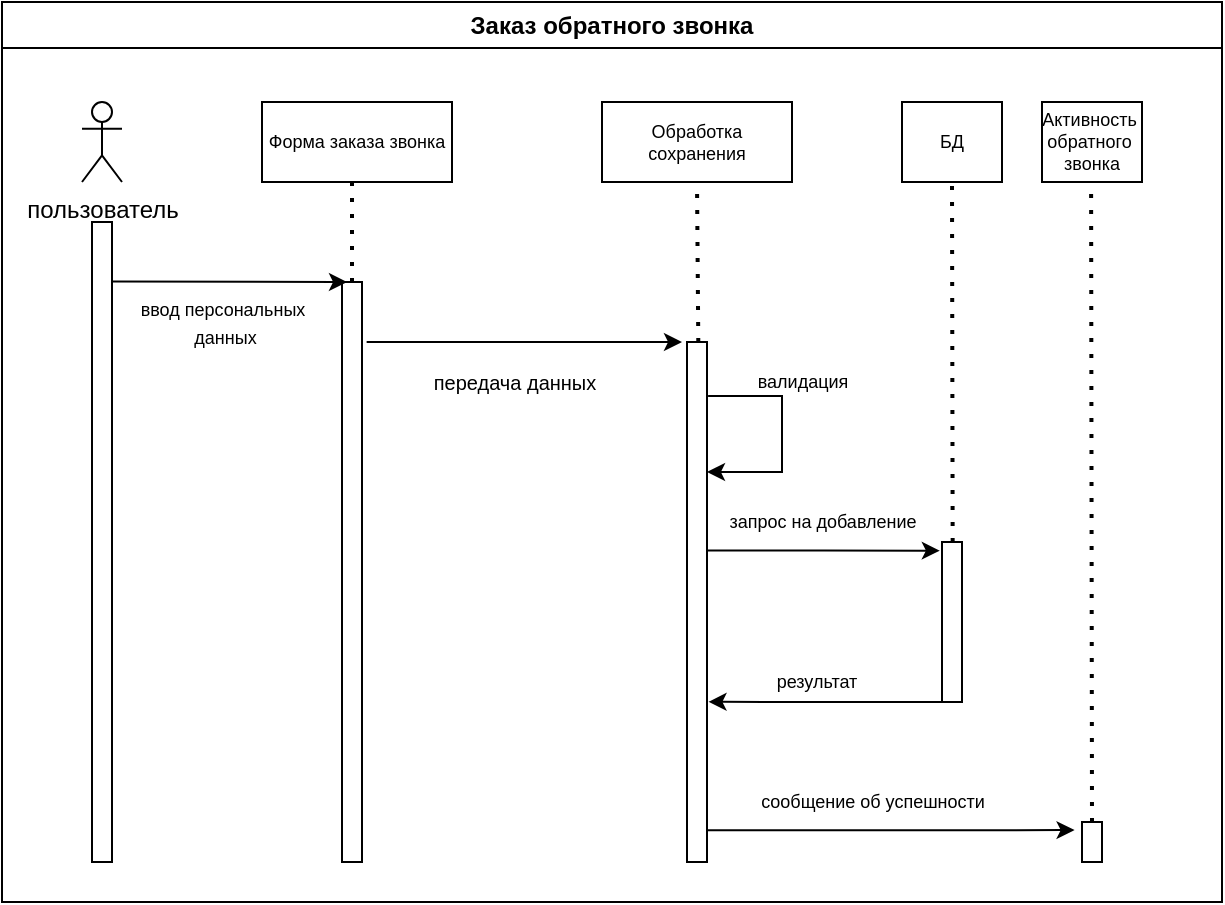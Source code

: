 <mxfile version="20.8.10" type="device"><diagram name="Страница 1" id="w5C-3l1g4xnWXrhh9h5H"><mxGraphModel dx="629" dy="1103" grid="1" gridSize="10" guides="1" tooltips="1" connect="1" arrows="1" fold="1" page="1" pageScale="1" pageWidth="827" pageHeight="1169" math="0" shadow="0"><root><mxCell id="0"/><mxCell id="1" parent="0"/><mxCell id="C6byJx5HO7HZZRDNAh8b-1" value="Заказ обратного звонка" style="swimlane;whiteSpace=wrap;html=1;" vertex="1" parent="1"><mxGeometry x="50" y="90" width="610" height="450" as="geometry"/></mxCell><mxCell id="C6byJx5HO7HZZRDNAh8b-2" value="пользователь" style="shape=umlActor;verticalLabelPosition=bottom;verticalAlign=top;html=1;outlineConnect=0;" vertex="1" parent="C6byJx5HO7HZZRDNAh8b-1"><mxGeometry x="40" y="50" width="20" height="40" as="geometry"/></mxCell><mxCell id="C6byJx5HO7HZZRDNAh8b-3" value="" style="rounded=0;whiteSpace=wrap;html=1;" vertex="1" parent="C6byJx5HO7HZZRDNAh8b-1"><mxGeometry x="45" y="110" width="10" height="320" as="geometry"/></mxCell><mxCell id="C6byJx5HO7HZZRDNAh8b-5" value="" style="rounded=0;whiteSpace=wrap;html=1;" vertex="1" parent="C6byJx5HO7HZZRDNAh8b-1"><mxGeometry x="170" y="140" width="10" height="290" as="geometry"/></mxCell><mxCell id="C6byJx5HO7HZZRDNAh8b-6" value="&lt;font style=&quot;font-size: 9px;&quot;&gt;ввод персональных&lt;br&gt;&amp;nbsp;данных&lt;/font&gt;" style="endArrow=classic;html=1;rounded=0;entryX=0.25;entryY=0;entryDx=0;entryDy=0;exitX=0.982;exitY=0.093;exitDx=0;exitDy=0;exitPerimeter=0;" edge="1" parent="C6byJx5HO7HZZRDNAh8b-1" source="C6byJx5HO7HZZRDNAh8b-3" target="C6byJx5HO7HZZRDNAh8b-5"><mxGeometry x="-0.061" y="-20" width="50" height="50" relative="1" as="geometry"><mxPoint x="60" y="140" as="sourcePoint"/><mxPoint x="140" y="130" as="targetPoint"/><mxPoint as="offset"/></mxGeometry></mxCell><mxCell id="C6byJx5HO7HZZRDNAh8b-7" value="Форма заказа звонка" style="rounded=0;whiteSpace=wrap;html=1;fontSize=9;" vertex="1" parent="C6byJx5HO7HZZRDNAh8b-1"><mxGeometry x="130" y="50" width="95" height="40" as="geometry"/></mxCell><mxCell id="C6byJx5HO7HZZRDNAh8b-9" value="" style="endArrow=none;dashed=1;html=1;dashPattern=1 3;strokeWidth=2;rounded=0;fontSize=9;exitX=0.5;exitY=0;exitDx=0;exitDy=0;" edge="1" parent="C6byJx5HO7HZZRDNAh8b-1" source="C6byJx5HO7HZZRDNAh8b-5"><mxGeometry width="50" height="50" relative="1" as="geometry"><mxPoint x="200" y="170" as="sourcePoint"/><mxPoint x="175" y="90" as="targetPoint"/></mxGeometry></mxCell><mxCell id="C6byJx5HO7HZZRDNAh8b-10" value="Обработка сохранения" style="rounded=0;whiteSpace=wrap;html=1;fontSize=9;" vertex="1" parent="C6byJx5HO7HZZRDNAh8b-1"><mxGeometry x="300" y="50" width="95" height="40" as="geometry"/></mxCell><mxCell id="C6byJx5HO7HZZRDNAh8b-17" value="запрос на добавление" style="edgeStyle=orthogonalEdgeStyle;rounded=0;orthogonalLoop=1;jettySize=auto;html=1;entryX=-0.109;entryY=0.054;entryDx=0;entryDy=0;entryPerimeter=0;fontSize=9;" edge="1" parent="C6byJx5HO7HZZRDNAh8b-1" source="C6byJx5HO7HZZRDNAh8b-11" target="C6byJx5HO7HZZRDNAh8b-16"><mxGeometry x="-0.012" y="14" relative="1" as="geometry"><Array as="points"><mxPoint x="411" y="274"/></Array><mxPoint as="offset"/></mxGeometry></mxCell><mxCell id="C6byJx5HO7HZZRDNAh8b-23" value="сообщение об успешности" style="edgeStyle=orthogonalEdgeStyle;rounded=0;orthogonalLoop=1;jettySize=auto;html=1;exitX=1;exitY=1;exitDx=0;exitDy=0;entryX=-0.371;entryY=0.203;entryDx=0;entryDy=0;entryPerimeter=0;fontSize=9;" edge="1" parent="C6byJx5HO7HZZRDNAh8b-1" source="C6byJx5HO7HZZRDNAh8b-11" target="C6byJx5HO7HZZRDNAh8b-21"><mxGeometry x="-0.015" y="14" relative="1" as="geometry"><Array as="points"><mxPoint x="352" y="414"/></Array><mxPoint as="offset"/></mxGeometry></mxCell><mxCell id="C6byJx5HO7HZZRDNAh8b-11" value="" style="rounded=0;whiteSpace=wrap;html=1;" vertex="1" parent="C6byJx5HO7HZZRDNAh8b-1"><mxGeometry x="342.5" y="170" width="10" height="260" as="geometry"/></mxCell><mxCell id="C6byJx5HO7HZZRDNAh8b-12" value="&lt;font size=&quot;1&quot;&gt;передача данных&lt;/font&gt;" style="endArrow=classic;html=1;rounded=0;exitX=0.982;exitY=0.093;exitDx=0;exitDy=0;exitPerimeter=0;" edge="1" parent="C6byJx5HO7HZZRDNAh8b-1"><mxGeometry x="-0.061" y="-20" width="50" height="50" relative="1" as="geometry"><mxPoint x="182.32" y="170" as="sourcePoint"/><mxPoint x="340" y="170" as="targetPoint"/><mxPoint as="offset"/></mxGeometry></mxCell><mxCell id="C6byJx5HO7HZZRDNAh8b-13" value="" style="endArrow=none;dashed=1;html=1;dashPattern=1 3;strokeWidth=2;rounded=0;fontSize=9;entryX=0.5;entryY=1;entryDx=0;entryDy=0;exitX=0.5;exitY=0;exitDx=0;exitDy=0;" edge="1" parent="C6byJx5HO7HZZRDNAh8b-1" target="C6byJx5HO7HZZRDNAh8b-10"><mxGeometry width="50" height="50" relative="1" as="geometry"><mxPoint x="348.15" y="170" as="sourcePoint"/><mxPoint x="346.85" y="121.44" as="targetPoint"/></mxGeometry></mxCell><mxCell id="C6byJx5HO7HZZRDNAh8b-14" value="валидация" style="endArrow=classic;html=1;rounded=0;fontSize=9;exitX=1.055;exitY=0.104;exitDx=0;exitDy=0;exitPerimeter=0;entryX=1;entryY=0.25;entryDx=0;entryDy=0;" edge="1" parent="C6byJx5HO7HZZRDNAh8b-1" source="C6byJx5HO7HZZRDNAh8b-11" target="C6byJx5HO7HZZRDNAh8b-11"><mxGeometry x="-0.343" y="12" width="50" height="50" relative="1" as="geometry"><mxPoint x="370" y="240" as="sourcePoint"/><mxPoint x="390" y="230" as="targetPoint"/><Array as="points"><mxPoint x="390" y="197"/><mxPoint x="390" y="235"/></Array><mxPoint x="-2" y="-7" as="offset"/></mxGeometry></mxCell><mxCell id="C6byJx5HO7HZZRDNAh8b-15" value="БД" style="rounded=0;whiteSpace=wrap;html=1;fontSize=9;" vertex="1" parent="C6byJx5HO7HZZRDNAh8b-1"><mxGeometry x="450" y="50" width="50" height="40" as="geometry"/></mxCell><mxCell id="C6byJx5HO7HZZRDNAh8b-18" style="edgeStyle=orthogonalEdgeStyle;rounded=0;orthogonalLoop=1;jettySize=auto;html=1;exitX=0;exitY=1;exitDx=0;exitDy=0;entryX=1.076;entryY=0.692;entryDx=0;entryDy=0;entryPerimeter=0;fontSize=9;" edge="1" parent="C6byJx5HO7HZZRDNAh8b-1" source="C6byJx5HO7HZZRDNAh8b-16" target="C6byJx5HO7HZZRDNAh8b-11"><mxGeometry relative="1" as="geometry"><Array as="points"><mxPoint x="440" y="350"/><mxPoint x="440" y="350"/></Array></mxGeometry></mxCell><mxCell id="C6byJx5HO7HZZRDNAh8b-19" value="результат" style="edgeLabel;html=1;align=center;verticalAlign=middle;resizable=0;points=[];fontSize=9;" vertex="1" connectable="0" parent="C6byJx5HO7HZZRDNAh8b-18"><mxGeometry x="0.091" relative="1" as="geometry"><mxPoint y="-10" as="offset"/></mxGeometry></mxCell><mxCell id="C6byJx5HO7HZZRDNAh8b-16" value="" style="rounded=0;whiteSpace=wrap;html=1;" vertex="1" parent="C6byJx5HO7HZZRDNAh8b-1"><mxGeometry x="470" y="270" width="10" height="80" as="geometry"/></mxCell><mxCell id="C6byJx5HO7HZZRDNAh8b-20" value="" style="endArrow=none;dashed=1;html=1;dashPattern=1 3;strokeWidth=2;rounded=0;fontSize=9;entryX=0.5;entryY=1;entryDx=0;entryDy=0;exitX=0.5;exitY=0;exitDx=0;exitDy=0;" edge="1" parent="C6byJx5HO7HZZRDNAh8b-1" target="C6byJx5HO7HZZRDNAh8b-15"><mxGeometry width="50" height="50" relative="1" as="geometry"><mxPoint x="475.33" y="270" as="sourcePoint"/><mxPoint x="474.68" y="190" as="targetPoint"/></mxGeometry></mxCell><mxCell id="C6byJx5HO7HZZRDNAh8b-21" value="" style="rounded=0;whiteSpace=wrap;html=1;" vertex="1" parent="C6byJx5HO7HZZRDNAh8b-1"><mxGeometry x="540" y="410" width="10" height="20" as="geometry"/></mxCell><mxCell id="C6byJx5HO7HZZRDNAh8b-24" value="Активность&amp;nbsp;&lt;br&gt;обратного&amp;nbsp;&lt;br&gt;звонка" style="rounded=0;whiteSpace=wrap;html=1;fontSize=9;" vertex="1" parent="C6byJx5HO7HZZRDNAh8b-1"><mxGeometry x="520" y="50" width="50" height="40" as="geometry"/></mxCell><mxCell id="C6byJx5HO7HZZRDNAh8b-25" value="" style="endArrow=none;dashed=1;html=1;dashPattern=1 3;strokeWidth=2;rounded=0;fontSize=9;entryX=0.5;entryY=1;entryDx=0;entryDy=0;exitX=0.5;exitY=0;exitDx=0;exitDy=0;" edge="1" parent="C6byJx5HO7HZZRDNAh8b-1" source="C6byJx5HO7HZZRDNAh8b-21"><mxGeometry width="50" height="50" relative="1" as="geometry"><mxPoint x="544.88" y="270" as="sourcePoint"/><mxPoint x="544.55" y="90" as="targetPoint"/></mxGeometry></mxCell></root></mxGraphModel></diagram></mxfile>